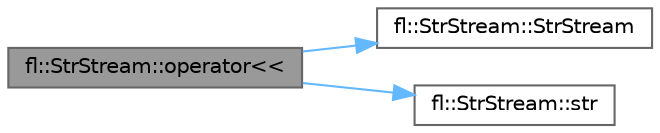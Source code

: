 digraph "fl::StrStream::operator&lt;&lt;"
{
 // INTERACTIVE_SVG=YES
 // LATEX_PDF_SIZE
  bgcolor="transparent";
  edge [fontname=Helvetica,fontsize=10,labelfontname=Helvetica,labelfontsize=10];
  node [fontname=Helvetica,fontsize=10,shape=box,height=0.2,width=0.4];
  rankdir="LR";
  Node1 [id="Node000001",label="fl::StrStream::operator\<\<",height=0.2,width=0.4,color="gray40", fillcolor="grey60", style="filled", fontcolor="black",tooltip=" "];
  Node1 -> Node2 [id="edge1_Node000001_Node000002",color="steelblue1",style="solid",tooltip=" "];
  Node2 [id="Node000002",label="fl::StrStream::StrStream",height=0.2,width=0.4,color="grey40", fillcolor="white", style="filled",URL="$d4/dc6/classfl_1_1_str_stream_ae95135cf00f346b86ad4830611bf64a2.html#ae95135cf00f346b86ad4830611bf64a2",tooltip=" "];
  Node1 -> Node3 [id="edge2_Node000001_Node000003",color="steelblue1",style="solid",tooltip=" "];
  Node3 [id="Node000003",label="fl::StrStream::str",height=0.2,width=0.4,color="grey40", fillcolor="white", style="filled",URL="$d4/dc6/classfl_1_1_str_stream_a7d3a31207341b3c08c26551d824861a4.html#a7d3a31207341b3c08c26551d824861a4",tooltip=" "];
}
